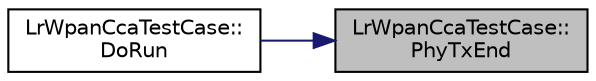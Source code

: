 digraph "LrWpanCcaTestCase::PhyTxEnd"
{
 // LATEX_PDF_SIZE
  edge [fontname="Helvetica",fontsize="10",labelfontname="Helvetica",labelfontsize="10"];
  node [fontname="Helvetica",fontsize="10",shape=record];
  rankdir="RL";
  Node1 [label="LrWpanCcaTestCase::\lPhyTxEnd",height=0.2,width=0.4,color="black", fillcolor="grey75", style="filled", fontcolor="black",tooltip="Function called when PhyTxEnd is hit."];
  Node1 -> Node2 [dir="back",color="midnightblue",fontsize="10",style="solid",fontname="Helvetica"];
  Node2 [label="LrWpanCcaTestCase::\lDoRun",height=0.2,width=0.4,color="black", fillcolor="white", style="filled",URL="$class_lr_wpan_cca_test_case.html#a3e2872a3bd57d754a2bdb613437e18a8",tooltip="Implementation to actually run this TestCase."];
}
